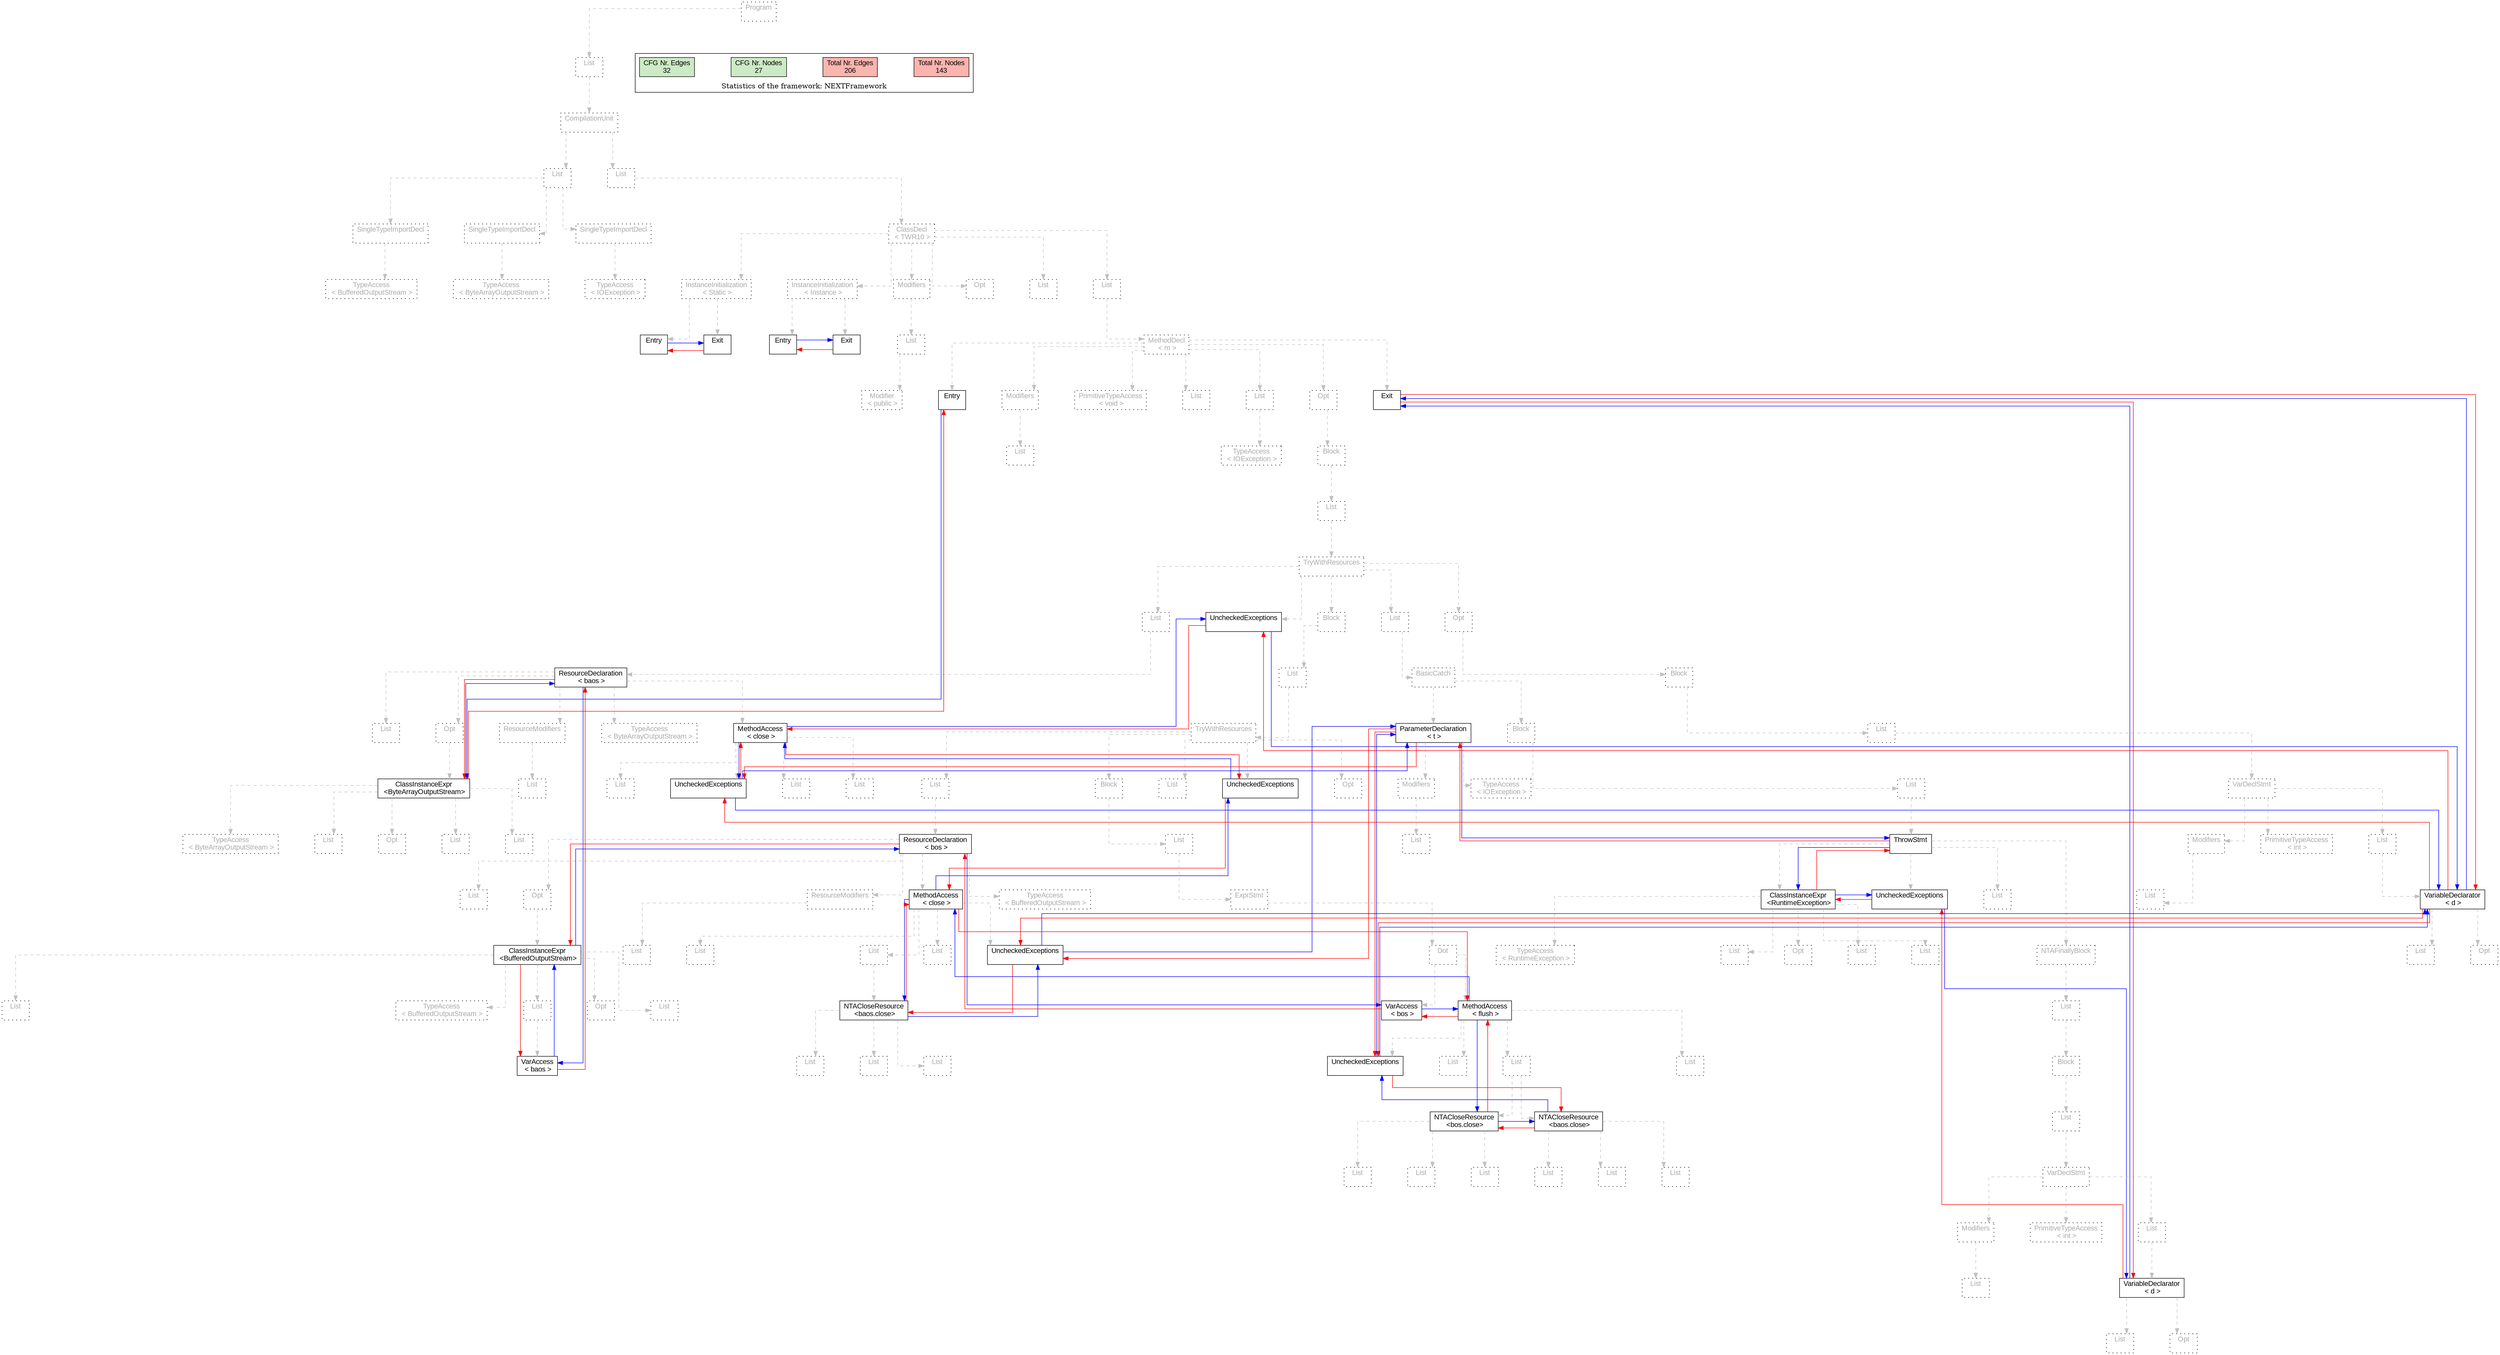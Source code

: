 digraph G {
graph [splines=ortho, nodesep="1", ranksep="1"]
node [shape=rect, fontname=Arial];
{ rank = same; "Program[0]"}
{ rank = same; "List[1]"}
{ rank = same; "CompilationUnit[2]"}
{ rank = same; "List[3]"; "List[10]"}
{ rank = same; "SingleTypeImportDecl[4]"; "SingleTypeImportDecl[6]"; "SingleTypeImportDecl[8]"; "ClassDecl[11]"}
{ rank = same; "TypeAccess[5]"; "TypeAccess[7]"; "TypeAccess[9]"; "Modifiers[28]"; "Opt[31]"; "List[32]"; "List[33]"; "InstanceInitialization[12]"; "InstanceInitialization[20]"}
{ rank = same; "List[29]"; "MethodDecl[34]"; "Entry[13]"; "Exit[14]"; "Entry[21]"; "Exit[22]"}
{ rank = same; "Modifier[30]"; "Entry[35]"; "Modifiers[36]"; "PrimitiveTypeAccess[38]"; "List[39]"; "List[40]"; "Opt[42]"; "Exit[43]"}
{ rank = same; "List[37]"; "TypeAccess[41]"; "Block[43]"}
{ rank = same; "List[44]"}
{ rank = same; "TryWithResources[45]"}
{ rank = same; "List[46]"; "Block[64]"; "List[111]"; "Opt[141]"; "UncheckedExceptions[152]"}
{ rank = same; "ResourceDeclaration[47]"; "List[65]"; "BasicCatch[112]"; "Block[142]"}
{ rank = same; "List[53]"; "Opt[54]"; "ResourceModifiers[61]"; "TypeAccess[63]"; "MethodAccess[48]"; "TryWithResources[66]"; "ParameterDeclaration[113]"; "Block[117]"; "List[143]"}
{ rank = same; "ClassInstanceExpr[55]"; "List[62]"; "List[50]"; "List[51]"; "List[52]"; "UncheckedExceptions[49]"; "List[67]"; "Block[90]"; "List[108]"; "Opt[109]"; "UncheckedExceptions[110]"; "Modifiers[114]"; "TypeAccess[116]"; "List[118]"; "VarDeclStmt[144]"}
{ rank = same; "TypeAccess[56]"; "List[57]"; "Opt[58]"; "List[59]"; "List[60]"; "ResourceDeclaration[68]"; "List[91]"; "List[115]"; "ThrowStmt[119]"; "Modifiers[145]"; "PrimitiveTypeAccess[147]"; "List[148]"}
{ rank = same; "ClassInstanceExpr[80]"; "List[88]"; "List[71]"; "List[72]"; "List[77]"; "UncheckedExceptions[70]"; "Dot[93]"; "TypeAccess[122]"; "List[123]"; "Opt[124]"; "List[125]"; "List[126]"; "NTAFinallyBlock[128]"; "List[150]"; "Opt[151]"}
{ rank = same; "List[78]"; "Opt[79]"; "ResourceModifiers[87]"; "TypeAccess[89]"; "MethodAccess[69]"; "ExprStmt[92]"; "ClassInstanceExpr[121]"; "UncheckedExceptions[120]"; "List[140]"; "List[146]"; "VariableDeclarator[149]"}
{ rank = same; "VarAccess[83]"; "List[74]"; "List[75]"; "List[76]"; "List[97]"; "List[98]"; "List[107]"; "UncheckedExceptions[96]"; "Block[130]"}
{ rank = same; "TypeAccess[81]"; "List[82]"; "Opt[84]"; "List[85]"; "List[86]"; "NTACloseResource[73]"; "VarAccess[94]"; "MethodAccess[95]"; "List[129]"}
{ rank = same; "List[100]"; "List[101]"; "List[102]"; "List[104]"; "List[105]"; "List[106]"; "VarDeclStmt[132]"}
{ rank = same; "NTACloseResource[99]"; "NTACloseResource[103]"; "List[131]"}
{ rank = same; "List[134]"; "VariableDeclarator[137]"}
{ rank = same; "Modifiers[133]"; "PrimitiveTypeAccess[135]"; "List[136]"}
{ rank = same; "List[138]"; "Opt[139]"}
"Program[0]" [label="Program\n ", style= dotted   fillcolor="#eeeeee" fontcolor="#aaaaaa"  ]
"List[1]" [label="List\n ", style= dotted   fillcolor="#eeeeee" fontcolor="#aaaaaa"  ]
"CompilationUnit[2]" [label="CompilationUnit\n ", style= dotted   fillcolor="#eeeeee" fontcolor="#aaaaaa"  ]
"List[3]" [label="List\n ", style= dotted   fillcolor="#eeeeee" fontcolor="#aaaaaa"  ]
"SingleTypeImportDecl[4]" [label="SingleTypeImportDecl\n ", style= dotted   fillcolor="#eeeeee" fontcolor="#aaaaaa"  ]
"TypeAccess[5]" [label="TypeAccess\n < BufferedOutputStream >", style= dotted   fillcolor="#eeeeee" fontcolor="#aaaaaa"  ]
"SingleTypeImportDecl[6]" [label="SingleTypeImportDecl\n ", style= dotted   fillcolor="#eeeeee" fontcolor="#aaaaaa"  ]
"TypeAccess[7]" [label="TypeAccess\n < ByteArrayOutputStream >", style= dotted   fillcolor="#eeeeee" fontcolor="#aaaaaa"  ]
"SingleTypeImportDecl[8]" [label="SingleTypeImportDecl\n ", style= dotted   fillcolor="#eeeeee" fontcolor="#aaaaaa"  ]
"TypeAccess[9]" [label="TypeAccess\n < IOException >", style= dotted   fillcolor="#eeeeee" fontcolor="#aaaaaa"  ]
"List[10]" [label="List\n ", style= dotted   fillcolor="#eeeeee" fontcolor="#aaaaaa"  ]
"ClassDecl[11]" [label="ClassDecl\n < TWR10 >", style= dotted   fillcolor="#eeeeee" fontcolor="#aaaaaa"  ]
"Modifiers[28]" [label="Modifiers\n ", style= dotted   fillcolor="#eeeeee" fontcolor="#aaaaaa"  ]
"List[29]" [label="List\n ", style= dotted   fillcolor="#eeeeee" fontcolor="#aaaaaa"  ]
"Modifier[30]" [label="Modifier\n < public >", style= dotted   fillcolor="#eeeeee" fontcolor="#aaaaaa"  ]
"Opt[31]" [label="Opt\n ", style= dotted   fillcolor="#eeeeee" fontcolor="#aaaaaa"  ]
"List[32]" [label="List\n ", style= dotted   fillcolor="#eeeeee" fontcolor="#aaaaaa"  ]
"List[33]" [label="List\n ", style= dotted   fillcolor="#eeeeee" fontcolor="#aaaaaa"  ]
"MethodDecl[34]" [label="MethodDecl\n < m >", style= dotted   fillcolor="#eeeeee" fontcolor="#aaaaaa"  ]
"Entry[35]" [label="Entry\n ", fillcolor=white   style=filled  ]
"Modifiers[36]" [label="Modifiers\n ", style= dotted   fillcolor="#eeeeee" fontcolor="#aaaaaa"  ]
"List[37]" [label="List\n ", style= dotted   fillcolor="#eeeeee" fontcolor="#aaaaaa"  ]
"PrimitiveTypeAccess[38]" [label="PrimitiveTypeAccess\n < void >", style= dotted   fillcolor="#eeeeee" fontcolor="#aaaaaa"  ]
"List[39]" [label="List\n ", style= dotted   fillcolor="#eeeeee" fontcolor="#aaaaaa"  ]
"List[40]" [label="List\n ", style= dotted   fillcolor="#eeeeee" fontcolor="#aaaaaa"  ]
"TypeAccess[41]" [label="TypeAccess\n < IOException >", style= dotted   fillcolor="#eeeeee" fontcolor="#aaaaaa"  ]
"Opt[42]" [label="Opt\n ", style= dotted   fillcolor="#eeeeee" fontcolor="#aaaaaa"  ]
"Block[43]" [label="Block\n ", style= dotted   fillcolor="#eeeeee" fontcolor="#aaaaaa"  ]
"List[44]" [label="List\n ", style= dotted   fillcolor="#eeeeee" fontcolor="#aaaaaa"  ]
"TryWithResources[45]" [label="TryWithResources\n ", style= dotted   fillcolor="#eeeeee" fontcolor="#aaaaaa"  ]
"List[46]" [label="List\n ", style= dotted   fillcolor="#eeeeee" fontcolor="#aaaaaa"  ]
"ResourceDeclaration[47]" [label="ResourceDeclaration\n < baos >", fillcolor=white   style=filled  ]
"List[53]" [label="List\n ", style= dotted   fillcolor="#eeeeee" fontcolor="#aaaaaa"  ]
"Opt[54]" [label="Opt\n ", style= dotted   fillcolor="#eeeeee" fontcolor="#aaaaaa"  ]
"ClassInstanceExpr[55]" [label="ClassInstanceExpr\n <ByteArrayOutputStream>", fillcolor=white   style=filled  ]
"TypeAccess[56]" [label="TypeAccess\n < ByteArrayOutputStream >", style= dotted   fillcolor="#eeeeee" fontcolor="#aaaaaa"  ]
"List[57]" [label="List\n ", style= dotted   fillcolor="#eeeeee" fontcolor="#aaaaaa"  ]
"Opt[58]" [label="Opt\n ", style= dotted   fillcolor="#eeeeee" fontcolor="#aaaaaa"  ]
"List[59]" [label="List\n ", style= dotted   fillcolor="#eeeeee" fontcolor="#aaaaaa"  ]
"List[60]" [label="List\n ", style= dotted   fillcolor="#eeeeee" fontcolor="#aaaaaa"  ]
"ResourceModifiers[61]" [label="ResourceModifiers\n ", style= dotted   fillcolor="#eeeeee" fontcolor="#aaaaaa"  ]
"List[62]" [label="List\n ", style= dotted   fillcolor="#eeeeee" fontcolor="#aaaaaa"  ]
"TypeAccess[63]" [label="TypeAccess\n < ByteArrayOutputStream >", style= dotted   fillcolor="#eeeeee" fontcolor="#aaaaaa"  ]
"MethodAccess[48]" [label="MethodAccess\n < close >", fillcolor=white   style=filled  ]
"List[50]" [label="List\n ", style= dotted   fillcolor="#eeeeee" fontcolor="#aaaaaa"  ]
"List[51]" [label="List\n ", style= dotted   fillcolor="#eeeeee" fontcolor="#aaaaaa"  ]
"List[52]" [label="List\n ", style= dotted   fillcolor="#eeeeee" fontcolor="#aaaaaa"  ]
"UncheckedExceptions[49]" [label="UncheckedExceptions\n ", fillcolor=white   style=filled  ]
"Block[64]" [label="Block\n ", style= dotted   fillcolor="#eeeeee" fontcolor="#aaaaaa"  ]
"List[65]" [label="List\n ", style= dotted   fillcolor="#eeeeee" fontcolor="#aaaaaa"  ]
"TryWithResources[66]" [label="TryWithResources\n ", style= dotted   fillcolor="#eeeeee" fontcolor="#aaaaaa"  ]
"List[67]" [label="List\n ", style= dotted   fillcolor="#eeeeee" fontcolor="#aaaaaa"  ]
"ResourceDeclaration[68]" [label="ResourceDeclaration\n < bos >", fillcolor=white   style=filled  ]
"List[78]" [label="List\n ", style= dotted   fillcolor="#eeeeee" fontcolor="#aaaaaa"  ]
"Opt[79]" [label="Opt\n ", style= dotted   fillcolor="#eeeeee" fontcolor="#aaaaaa"  ]
"ClassInstanceExpr[80]" [label="ClassInstanceExpr\n <BufferedOutputStream>", fillcolor=white   style=filled  ]
"TypeAccess[81]" [label="TypeAccess\n < BufferedOutputStream >", style= dotted   fillcolor="#eeeeee" fontcolor="#aaaaaa"  ]
"List[82]" [label="List\n ", style= dotted   fillcolor="#eeeeee" fontcolor="#aaaaaa"  ]
"VarAccess[83]" [label="VarAccess\n < baos >", fillcolor=white   style=filled  ]
"Opt[84]" [label="Opt\n ", style= dotted   fillcolor="#eeeeee" fontcolor="#aaaaaa"  ]
"List[85]" [label="List\n ", style= dotted   fillcolor="#eeeeee" fontcolor="#aaaaaa"  ]
"List[86]" [label="List\n ", style= dotted   fillcolor="#eeeeee" fontcolor="#aaaaaa"  ]
"ResourceModifiers[87]" [label="ResourceModifiers\n ", style= dotted   fillcolor="#eeeeee" fontcolor="#aaaaaa"  ]
"List[88]" [label="List\n ", style= dotted   fillcolor="#eeeeee" fontcolor="#aaaaaa"  ]
"TypeAccess[89]" [label="TypeAccess\n < BufferedOutputStream >", style= dotted   fillcolor="#eeeeee" fontcolor="#aaaaaa"  ]
"MethodAccess[69]" [label="MethodAccess\n < close >", fillcolor=white   style=filled  ]
"List[71]" [label="List\n ", style= dotted   fillcolor="#eeeeee" fontcolor="#aaaaaa"  ]
"List[72]" [label="List\n ", style= dotted   fillcolor="#eeeeee" fontcolor="#aaaaaa"  ]
"NTACloseResource[73]" [label="NTACloseResource\n <baos.close>", fillcolor=white   style=filled  ]
"List[74]" [label="List\n ", style= dotted   fillcolor="#eeeeee" fontcolor="#aaaaaa"  ]
"List[75]" [label="List\n ", style= dotted   fillcolor="#eeeeee" fontcolor="#aaaaaa"  ]
"List[76]" [label="List\n ", style= dotted   fillcolor="#eeeeee" fontcolor="#aaaaaa"  ]
"List[77]" [label="List\n ", style= dotted   fillcolor="#eeeeee" fontcolor="#aaaaaa"  ]
"UncheckedExceptions[70]" [label="UncheckedExceptions\n ", fillcolor=white   style=filled  ]
"Block[90]" [label="Block\n ", style= dotted   fillcolor="#eeeeee" fontcolor="#aaaaaa"  ]
"List[91]" [label="List\n ", style= dotted   fillcolor="#eeeeee" fontcolor="#aaaaaa"  ]
"ExprStmt[92]" [label="ExprStmt\n ", style= dotted   fillcolor="#eeeeee" fontcolor="#aaaaaa"  ]
"Dot[93]" [label="Dot\n ", style= dotted   fillcolor="#eeeeee" fontcolor="#aaaaaa"  ]
"VarAccess[94]" [label="VarAccess\n < bos >", fillcolor=white   style=filled  ]
"MethodAccess[95]" [label="MethodAccess\n < flush >", fillcolor=white   style=filled  ]
"List[97]" [label="List\n ", style= dotted   fillcolor="#eeeeee" fontcolor="#aaaaaa"  ]
"List[98]" [label="List\n ", style= dotted   fillcolor="#eeeeee" fontcolor="#aaaaaa"  ]
"NTACloseResource[99]" [label="NTACloseResource\n <bos.close>", fillcolor=white   style=filled  ]
"List[100]" [label="List\n ", style= dotted   fillcolor="#eeeeee" fontcolor="#aaaaaa"  ]
"List[101]" [label="List\n ", style= dotted   fillcolor="#eeeeee" fontcolor="#aaaaaa"  ]
"List[102]" [label="List\n ", style= dotted   fillcolor="#eeeeee" fontcolor="#aaaaaa"  ]
"NTACloseResource[103]" [label="NTACloseResource\n <baos.close>", fillcolor=white   style=filled  ]
"List[104]" [label="List\n ", style= dotted   fillcolor="#eeeeee" fontcolor="#aaaaaa"  ]
"List[105]" [label="List\n ", style= dotted   fillcolor="#eeeeee" fontcolor="#aaaaaa"  ]
"List[106]" [label="List\n ", style= dotted   fillcolor="#eeeeee" fontcolor="#aaaaaa"  ]
"List[107]" [label="List\n ", style= dotted   fillcolor="#eeeeee" fontcolor="#aaaaaa"  ]
"UncheckedExceptions[96]" [label="UncheckedExceptions\n ", fillcolor=white   style=filled  ]
"List[108]" [label="List\n ", style= dotted   fillcolor="#eeeeee" fontcolor="#aaaaaa"  ]
"Opt[109]" [label="Opt\n ", style= dotted   fillcolor="#eeeeee" fontcolor="#aaaaaa"  ]
"UncheckedExceptions[110]" [label="UncheckedExceptions\n ", fillcolor=white   style=filled  ]
"List[111]" [label="List\n ", style= dotted   fillcolor="#eeeeee" fontcolor="#aaaaaa"  ]
"BasicCatch[112]" [label="BasicCatch\n ", style= dotted   fillcolor="#eeeeee" fontcolor="#aaaaaa"  ]
"ParameterDeclaration[113]" [label="ParameterDeclaration\n < t >", fillcolor=white   style=filled  ]
"Modifiers[114]" [label="Modifiers\n ", style= dotted   fillcolor="#eeeeee" fontcolor="#aaaaaa"  ]
"List[115]" [label="List\n ", style= dotted   fillcolor="#eeeeee" fontcolor="#aaaaaa"  ]
"TypeAccess[116]" [label="TypeAccess\n < IOException >", style= dotted   fillcolor="#eeeeee" fontcolor="#aaaaaa"  ]
"Block[117]" [label="Block\n ", style= dotted   fillcolor="#eeeeee" fontcolor="#aaaaaa"  ]
"List[118]" [label="List\n ", style= dotted   fillcolor="#eeeeee" fontcolor="#aaaaaa"  ]
"ThrowStmt[119]" [label="ThrowStmt\n ", fillcolor=white   style=filled  ]
"ClassInstanceExpr[121]" [label="ClassInstanceExpr\n <RuntimeException>", fillcolor=white   style=filled  ]
"TypeAccess[122]" [label="TypeAccess\n < RuntimeException >", style= dotted   fillcolor="#eeeeee" fontcolor="#aaaaaa"  ]
"List[123]" [label="List\n ", style= dotted   fillcolor="#eeeeee" fontcolor="#aaaaaa"  ]
"Opt[124]" [label="Opt\n ", style= dotted   fillcolor="#eeeeee" fontcolor="#aaaaaa"  ]
"List[125]" [label="List\n ", style= dotted   fillcolor="#eeeeee" fontcolor="#aaaaaa"  ]
"List[126]" [label="List\n ", style= dotted   fillcolor="#eeeeee" fontcolor="#aaaaaa"  ]
"NTAFinallyBlock[128]" [label="NTAFinallyBlock\n ", style= dotted   fillcolor="#eeeeee" fontcolor="#aaaaaa"  ]
"List[129]" [label="List\n ", style= dotted   fillcolor="#eeeeee" fontcolor="#aaaaaa"  ]
"Block[130]" [label="Block\n ", style= dotted   fillcolor="#eeeeee" fontcolor="#aaaaaa"  ]
"List[131]" [label="List\n ", style= dotted   fillcolor="#eeeeee" fontcolor="#aaaaaa"  ]
"VarDeclStmt[132]" [label="VarDeclStmt\n ", style= dotted   fillcolor="#eeeeee" fontcolor="#aaaaaa"  ]
"Modifiers[133]" [label="Modifiers\n ", style= dotted   fillcolor="#eeeeee" fontcolor="#aaaaaa"  ]
"List[134]" [label="List\n ", style= dotted   fillcolor="#eeeeee" fontcolor="#aaaaaa"  ]
"PrimitiveTypeAccess[135]" [label="PrimitiveTypeAccess\n < int >", style= dotted   fillcolor="#eeeeee" fontcolor="#aaaaaa"  ]
"List[136]" [label="List\n ", style= dotted   fillcolor="#eeeeee" fontcolor="#aaaaaa"  ]
"VariableDeclarator[137]" [label="VariableDeclarator\n < d >", fillcolor=white   style=filled  ]
"List[138]" [label="List\n ", style= dotted   fillcolor="#eeeeee" fontcolor="#aaaaaa"  ]
"Opt[139]" [label="Opt\n ", style= dotted   fillcolor="#eeeeee" fontcolor="#aaaaaa"  ]
"UncheckedExceptions[120]" [label="UncheckedExceptions\n ", fillcolor=white   style=filled  ]
"List[140]" [label="List\n ", style= dotted   fillcolor="#eeeeee" fontcolor="#aaaaaa"  ]
"Opt[141]" [label="Opt\n ", style= dotted   fillcolor="#eeeeee" fontcolor="#aaaaaa"  ]
"Block[142]" [label="Block\n ", style= dotted   fillcolor="#eeeeee" fontcolor="#aaaaaa"  ]
"List[143]" [label="List\n ", style= dotted   fillcolor="#eeeeee" fontcolor="#aaaaaa"  ]
"VarDeclStmt[144]" [label="VarDeclStmt\n ", style= dotted   fillcolor="#eeeeee" fontcolor="#aaaaaa"  ]
"Modifiers[145]" [label="Modifiers\n ", style= dotted   fillcolor="#eeeeee" fontcolor="#aaaaaa"  ]
"List[146]" [label="List\n ", style= dotted   fillcolor="#eeeeee" fontcolor="#aaaaaa"  ]
"PrimitiveTypeAccess[147]" [label="PrimitiveTypeAccess\n < int >", style= dotted   fillcolor="#eeeeee" fontcolor="#aaaaaa"  ]
"List[148]" [label="List\n ", style= dotted   fillcolor="#eeeeee" fontcolor="#aaaaaa"  ]
"VariableDeclarator[149]" [label="VariableDeclarator\n < d >", fillcolor=white   style=filled  ]
"List[150]" [label="List\n ", style= dotted   fillcolor="#eeeeee" fontcolor="#aaaaaa"  ]
"Opt[151]" [label="Opt\n ", style= dotted   fillcolor="#eeeeee" fontcolor="#aaaaaa"  ]
"UncheckedExceptions[152]" [label="UncheckedExceptions\n ", fillcolor=white   style=filled  ]
"Exit[43]" [label="Exit\n ", fillcolor=white   style=filled  ]
"InstanceInitialization[12]" [label="InstanceInitialization\n < Instance >", style= dotted   fillcolor="#eeeeee" fontcolor="#aaaaaa"  ]
"Entry[13]" [label="Entry\n ", fillcolor=white   style=filled  ]
"Exit[14]" [label="Exit\n ", fillcolor=white   style=filled  ]
"InstanceInitialization[20]" [label="InstanceInitialization\n < Static >", style= dotted   fillcolor="#eeeeee" fontcolor="#aaaaaa"  ]
"Entry[21]" [label="Entry\n ", fillcolor=white   style=filled  ]
"Exit[22]" [label="Exit\n ", fillcolor=white   style=filled  ]
"SingleTypeImportDecl[4]" -> "TypeAccess[5]" [style=dashed, color=gray]
"List[3]" -> "SingleTypeImportDecl[4]" [style=dashed, color=gray]
"SingleTypeImportDecl[6]" -> "TypeAccess[7]" [style=dashed, color=gray]
"List[3]" -> "SingleTypeImportDecl[6]" [style=dashed, color=gray]
"SingleTypeImportDecl[8]" -> "TypeAccess[9]" [style=dashed, color=gray]
"List[3]" -> "SingleTypeImportDecl[8]" [style=dashed, color=gray]
"CompilationUnit[2]" -> "List[3]" [style=dashed, color=gray]
"List[29]" -> "Modifier[30]" [style=dashed, color=gray]
"Modifiers[28]" -> "List[29]" [style=dashed, color=gray]
"ClassDecl[11]" -> "Modifiers[28]" [style=dashed, color=gray]
"ClassDecl[11]" -> "Opt[31]" [style=dashed, color=gray]
"ClassDecl[11]" -> "List[32]" [style=dashed, color=gray]
"MethodDecl[34]" -> "Entry[35]" [style=dashed, color=gray]
"Modifiers[36]" -> "List[37]" [style=dashed, color=gray]
"MethodDecl[34]" -> "Modifiers[36]" [style=dashed, color=gray]
"MethodDecl[34]" -> "PrimitiveTypeAccess[38]" [style=dashed, color=gray]
"MethodDecl[34]" -> "List[39]" [style=dashed, color=gray]
"List[40]" -> "TypeAccess[41]" [style=dashed, color=gray]
"MethodDecl[34]" -> "List[40]" [style=dashed, color=gray]
"ResourceDeclaration[47]" -> "List[53]" [style=dashed, color=gray]
"ClassInstanceExpr[55]" -> "TypeAccess[56]" [style=dashed, color=gray]
"ClassInstanceExpr[55]" -> "List[57]" [style=dashed, color=gray]
"ClassInstanceExpr[55]" -> "Opt[58]" [style=dashed, color=gray]
"ClassInstanceExpr[55]" -> "List[59]" [style=dashed, color=gray]
"ClassInstanceExpr[55]" -> "List[60]" [style=dashed, color=gray]
"Opt[54]" -> "ClassInstanceExpr[55]" [style=dashed, color=gray]
"ResourceDeclaration[47]" -> "Opt[54]" [style=dashed, color=gray]
"ResourceModifiers[61]" -> "List[62]" [style=dashed, color=gray]
"ResourceDeclaration[47]" -> "ResourceModifiers[61]" [style=dashed, color=gray]
"ResourceDeclaration[47]" -> "TypeAccess[63]" [style=dashed, color=gray]
"MethodAccess[48]" -> "List[50]" [style=dashed, color=gray]
"MethodAccess[48]" -> "List[51]" [style=dashed, color=gray]
"MethodAccess[48]" -> "List[52]" [style=dashed, color=gray]
"MethodAccess[48]" -> "UncheckedExceptions[49]" [style=dashed, color=gray]
"ResourceDeclaration[47]" -> "MethodAccess[48]" [style=dashed, color=gray]
"List[46]" -> "ResourceDeclaration[47]" [style=dashed, color=gray]
"TryWithResources[45]" -> "List[46]" [style=dashed, color=gray]
"ResourceDeclaration[68]" -> "List[78]" [style=dashed, color=gray]
"ClassInstanceExpr[80]" -> "TypeAccess[81]" [style=dashed, color=gray]
"List[82]" -> "VarAccess[83]" [style=dashed, color=gray]
"ClassInstanceExpr[80]" -> "List[82]" [style=dashed, color=gray]
"ClassInstanceExpr[80]" -> "Opt[84]" [style=dashed, color=gray]
"ClassInstanceExpr[80]" -> "List[85]" [style=dashed, color=gray]
"ClassInstanceExpr[80]" -> "List[86]" [style=dashed, color=gray]
"Opt[79]" -> "ClassInstanceExpr[80]" [style=dashed, color=gray]
"ResourceDeclaration[68]" -> "Opt[79]" [style=dashed, color=gray]
"ResourceModifiers[87]" -> "List[88]" [style=dashed, color=gray]
"ResourceDeclaration[68]" -> "ResourceModifiers[87]" [style=dashed, color=gray]
"ResourceDeclaration[68]" -> "TypeAccess[89]" [style=dashed, color=gray]
"MethodAccess[69]" -> "List[71]" [style=dashed, color=gray]
"NTACloseResource[73]" -> "List[74]" [style=dashed, color=gray]
"NTACloseResource[73]" -> "List[75]" [style=dashed, color=gray]
"NTACloseResource[73]" -> "List[76]" [style=dashed, color=gray]
"List[72]" -> "NTACloseResource[73]" [style=dashed, color=gray]
"MethodAccess[69]" -> "List[72]" [style=dashed, color=gray]
"MethodAccess[69]" -> "List[77]" [style=dashed, color=gray]
"MethodAccess[69]" -> "UncheckedExceptions[70]" [style=dashed, color=gray]
"ResourceDeclaration[68]" -> "MethodAccess[69]" [style=dashed, color=gray]
"List[67]" -> "ResourceDeclaration[68]" [style=dashed, color=gray]
"TryWithResources[66]" -> "List[67]" [style=dashed, color=gray]
"Dot[93]" -> "VarAccess[94]" [style=dashed, color=gray]
"MethodAccess[95]" -> "List[97]" [style=dashed, color=gray]
"NTACloseResource[99]" -> "List[100]" [style=dashed, color=gray]
"NTACloseResource[99]" -> "List[101]" [style=dashed, color=gray]
"NTACloseResource[99]" -> "List[102]" [style=dashed, color=gray]
"List[98]" -> "NTACloseResource[99]" [style=dashed, color=gray]
"NTACloseResource[103]" -> "List[104]" [style=dashed, color=gray]
"NTACloseResource[103]" -> "List[105]" [style=dashed, color=gray]
"NTACloseResource[103]" -> "List[106]" [style=dashed, color=gray]
"List[98]" -> "NTACloseResource[103]" [style=dashed, color=gray]
"MethodAccess[95]" -> "List[98]" [style=dashed, color=gray]
"MethodAccess[95]" -> "List[107]" [style=dashed, color=gray]
"MethodAccess[95]" -> "UncheckedExceptions[96]" [style=dashed, color=gray]
"Dot[93]" -> "MethodAccess[95]" [style=dashed, color=gray]
"ExprStmt[92]" -> "Dot[93]" [style=dashed, color=gray]
"List[91]" -> "ExprStmt[92]" [style=dashed, color=gray]
"Block[90]" -> "List[91]" [style=dashed, color=gray]
"TryWithResources[66]" -> "Block[90]" [style=dashed, color=gray]
"TryWithResources[66]" -> "List[108]" [style=dashed, color=gray]
"TryWithResources[66]" -> "Opt[109]" [style=dashed, color=gray]
"TryWithResources[66]" -> "UncheckedExceptions[110]" [style=dashed, color=gray]
"List[65]" -> "TryWithResources[66]" [style=dashed, color=gray]
"Block[64]" -> "List[65]" [style=dashed, color=gray]
"TryWithResources[45]" -> "Block[64]" [style=dashed, color=gray]
"Modifiers[114]" -> "List[115]" [style=dashed, color=gray]
"ParameterDeclaration[113]" -> "Modifiers[114]" [style=dashed, color=gray]
"ParameterDeclaration[113]" -> "TypeAccess[116]" [style=dashed, color=gray]
"BasicCatch[112]" -> "ParameterDeclaration[113]" [style=dashed, color=gray]
"ClassInstanceExpr[121]" -> "TypeAccess[122]" [style=dashed, color=gray]
"ClassInstanceExpr[121]" -> "List[123]" [style=dashed, color=gray]
"ClassInstanceExpr[121]" -> "Opt[124]" [style=dashed, color=gray]
"ClassInstanceExpr[121]" -> "List[125]" [style=dashed, color=gray]
"ClassInstanceExpr[121]" -> "List[126]" [style=dashed, color=gray]
"ThrowStmt[119]" -> "ClassInstanceExpr[121]" [style=dashed, color=gray]
"Modifiers[133]" -> "List[134]" [style=dashed, color=gray]
"VarDeclStmt[132]" -> "Modifiers[133]" [style=dashed, color=gray]
"VarDeclStmt[132]" -> "PrimitiveTypeAccess[135]" [style=dashed, color=gray]
"VariableDeclarator[137]" -> "List[138]" [style=dashed, color=gray]
"VariableDeclarator[137]" -> "Opt[139]" [style=dashed, color=gray]
"List[136]" -> "VariableDeclarator[137]" [style=dashed, color=gray]
"VarDeclStmt[132]" -> "List[136]" [style=dashed, color=gray]
"List[131]" -> "VarDeclStmt[132]" [style=dashed, color=gray]
"Block[130]" -> "List[131]" [style=dashed, color=gray]
"List[129]" -> "Block[130]" [style=dashed, color=gray]
"NTAFinallyBlock[128]" -> "List[129]" [style=dashed, color=gray]
"ThrowStmt[119]" -> "NTAFinallyBlock[128]" [style=dashed, color=gray]
"ThrowStmt[119]" -> "UncheckedExceptions[120]" [style=dashed, color=gray]
"ThrowStmt[119]" -> "List[140]" [style=dashed, color=gray]
"List[118]" -> "ThrowStmt[119]" [style=dashed, color=gray]
"Block[117]" -> "List[118]" [style=dashed, color=gray]
"BasicCatch[112]" -> "Block[117]" [style=dashed, color=gray]
"List[111]" -> "BasicCatch[112]" [style=dashed, color=gray]
"TryWithResources[45]" -> "List[111]" [style=dashed, color=gray]
"Modifiers[145]" -> "List[146]" [style=dashed, color=gray]
"VarDeclStmt[144]" -> "Modifiers[145]" [style=dashed, color=gray]
"VarDeclStmt[144]" -> "PrimitiveTypeAccess[147]" [style=dashed, color=gray]
"VariableDeclarator[149]" -> "List[150]" [style=dashed, color=gray]
"VariableDeclarator[149]" -> "Opt[151]" [style=dashed, color=gray]
"List[148]" -> "VariableDeclarator[149]" [style=dashed, color=gray]
"VarDeclStmt[144]" -> "List[148]" [style=dashed, color=gray]
"List[143]" -> "VarDeclStmt[144]" [style=dashed, color=gray]
"Block[142]" -> "List[143]" [style=dashed, color=gray]
"Opt[141]" -> "Block[142]" [style=dashed, color=gray]
"TryWithResources[45]" -> "Opt[141]" [style=dashed, color=gray]
"TryWithResources[45]" -> "UncheckedExceptions[152]" [style=dashed, color=gray]
"List[44]" -> "TryWithResources[45]" [style=dashed, color=gray]
"Block[43]" -> "List[44]" [style=dashed, color=gray]
"Opt[42]" -> "Block[43]" [style=dashed, color=gray]
"MethodDecl[34]" -> "Opt[42]" [style=dashed, color=gray]
"MethodDecl[34]" -> "Exit[43]" [style=dashed, color=gray]
"List[33]" -> "MethodDecl[34]" [style=dashed, color=gray]
"ClassDecl[11]" -> "List[33]" [style=dashed, color=gray]
"InstanceInitialization[12]" -> "Entry[13]" [style=dashed, color=gray]
"InstanceInitialization[12]" -> "Exit[14]" [style=dashed, color=gray]
"InstanceInitialization[20]" -> "Entry[21]" [style=dashed, color=gray]
"InstanceInitialization[20]" -> "Exit[22]" [style=dashed, color=gray]
"ClassDecl[11]" -> "InstanceInitialization[12]" [style=dashed, color=gray]
"ClassDecl[11]" -> "InstanceInitialization[20]" [style=dashed, color=gray]
"List[10]" -> "ClassDecl[11]" [style=dashed, color=gray]
"CompilationUnit[2]" -> "List[10]" [style=dashed, color=gray]
"List[1]" -> "CompilationUnit[2]" [style=dashed, color=gray]
"Program[0]" -> "List[1]" [style=dashed, color=gray]
"Exit[22]" -> "Entry[21]" [color=red, constraint=false]
"Entry[21]" -> "Exit[22]" [color=blue, constraint=false, xlabel=" "] 
"Exit[14]" -> "Entry[13]" [color=red, constraint=false]
"Entry[13]" -> "Exit[14]" [color=blue, constraint=false, xlabel=" "] 
"Exit[43]" -> "VariableDeclarator[137]" [color=red, constraint=false]
"Exit[43]" -> "VariableDeclarator[149]" [color=red, constraint=false]
"VariableDeclarator[149]" -> "Exit[43]" [color=blue, constraint=false, xlabel=" "] 
"VariableDeclarator[149]" -> "UncheckedExceptions[152]" [color=red, constraint=false]
"VariableDeclarator[149]" -> "UncheckedExceptions[49]" [color=red, constraint=false]
"VariableDeclarator[149]" -> "UncheckedExceptions[70]" [color=red, constraint=false]
"VariableDeclarator[149]" -> "UncheckedExceptions[96]" [color=red, constraint=false]
"UncheckedExceptions[152]" -> "VariableDeclarator[149]" [color=blue, constraint=false, xlabel=" "] 
"UncheckedExceptions[152]" -> "MethodAccess[48]" [color=red, constraint=false]
"VariableDeclarator[137]" -> "Exit[43]" [color=blue, constraint=false, xlabel=" "] 
"VariableDeclarator[137]" -> "UncheckedExceptions[120]" [color=red, constraint=false]
"UncheckedExceptions[120]" -> "VariableDeclarator[137]" [color=blue, constraint=false, xlabel=" "] 
"UncheckedExceptions[120]" -> "ClassInstanceExpr[121]" [color=red, constraint=false]
"ClassInstanceExpr[121]" -> "UncheckedExceptions[120]" [color=blue, constraint=false, xlabel=" "] 
"ClassInstanceExpr[121]" -> "ThrowStmt[119]" [color=red, constraint=false]
"ThrowStmt[119]" -> "ClassInstanceExpr[121]" [color=blue, constraint=false, xlabel=" "] 
"ThrowStmt[119]" -> "ParameterDeclaration[113]" [color=red, constraint=false]
"ParameterDeclaration[113]" -> "ThrowStmt[119]" [color=blue, constraint=false, xlabel=" "] 
"ParameterDeclaration[113]" -> "UncheckedExceptions[49]" [color=red, constraint=false]
"ParameterDeclaration[113]" -> "UncheckedExceptions[70]" [color=red, constraint=false]
"ParameterDeclaration[113]" -> "UncheckedExceptions[96]" [color=red, constraint=false]
"UncheckedExceptions[49]" -> "ParameterDeclaration[113]" [color=blue, constraint=false, xlabel=" "] 
"UncheckedExceptions[49]" -> "VariableDeclarator[149]" [color=blue, constraint=false, xlabel=" "] 
"UncheckedExceptions[49]" -> "MethodAccess[48]" [color=red, constraint=false]
"MethodAccess[48]" -> "UncheckedExceptions[152]" [color=blue, constraint=false, xlabel=" "] 
"MethodAccess[48]" -> "UncheckedExceptions[49]" [color=blue, constraint=false, xlabel=" "] 
"MethodAccess[48]" -> "UncheckedExceptions[110]" [color=red, constraint=false]
"UncheckedExceptions[110]" -> "MethodAccess[48]" [color=blue, constraint=false, xlabel=" "] 
"UncheckedExceptions[110]" -> "MethodAccess[69]" [color=red, constraint=false]
"UncheckedExceptions[70]" -> "ParameterDeclaration[113]" [color=blue, constraint=false, xlabel=" "] 
"UncheckedExceptions[70]" -> "VariableDeclarator[149]" [color=blue, constraint=false, xlabel=" "] 
"UncheckedExceptions[70]" -> "NTACloseResource[73]" [color=red, constraint=false]
"NTACloseResource[73]" -> "UncheckedExceptions[70]" [color=blue, constraint=false, xlabel=" "] 
"NTACloseResource[73]" -> "MethodAccess[69]" [color=red, constraint=false]
"MethodAccess[69]" -> "UncheckedExceptions[110]" [color=blue, constraint=false, xlabel=" "] 
"MethodAccess[69]" -> "NTACloseResource[73]" [color=blue, constraint=false, xlabel=" "] 
"MethodAccess[69]" -> "MethodAccess[95]" [color=red, constraint=false]
"UncheckedExceptions[96]" -> "ParameterDeclaration[113]" [color=blue, constraint=false, xlabel=" "] 
"UncheckedExceptions[96]" -> "VariableDeclarator[149]" [color=blue, constraint=false, xlabel=" "] 
"UncheckedExceptions[96]" -> "NTACloseResource[103]" [color=red, constraint=false]
"NTACloseResource[103]" -> "UncheckedExceptions[96]" [color=blue, constraint=false, xlabel=" "] 
"NTACloseResource[103]" -> "NTACloseResource[99]" [color=red, constraint=false]
"NTACloseResource[99]" -> "NTACloseResource[103]" [color=blue, constraint=false, xlabel=" "] 
"NTACloseResource[99]" -> "MethodAccess[95]" [color=red, constraint=false]
"MethodAccess[95]" -> "MethodAccess[69]" [color=blue, constraint=false, xlabel=" "] 
"MethodAccess[95]" -> "NTACloseResource[99]" [color=blue, constraint=false, xlabel=" "] 
"MethodAccess[95]" -> "VarAccess[94]" [color=red, constraint=false]
"VarAccess[94]" -> "MethodAccess[95]" [color=blue, constraint=false, xlabel=" "] 
"VarAccess[94]" -> "ResourceDeclaration[68]" [color=red, constraint=false]
"ResourceDeclaration[68]" -> "VarAccess[94]" [color=blue, constraint=false, xlabel=" "] 
"ResourceDeclaration[68]" -> "ClassInstanceExpr[80]" [color=red, constraint=false]
"ClassInstanceExpr[80]" -> "ResourceDeclaration[68]" [color=blue, constraint=false, xlabel=" "] 
"ClassInstanceExpr[80]" -> "VarAccess[83]" [color=red, constraint=false]
"VarAccess[83]" -> "ClassInstanceExpr[80]" [color=blue, constraint=false, xlabel=" "] 
"VarAccess[83]" -> "ResourceDeclaration[47]" [color=red, constraint=false]
"ResourceDeclaration[47]" -> "VarAccess[83]" [color=blue, constraint=false, xlabel=" "] 
"ResourceDeclaration[47]" -> "ClassInstanceExpr[55]" [color=red, constraint=false]
"ClassInstanceExpr[55]" -> "ResourceDeclaration[47]" [color=blue, constraint=false, xlabel=" "] 
"ClassInstanceExpr[55]" -> "Entry[35]" [color=red, constraint=false]
"Entry[35]" -> "ClassInstanceExpr[55]" [color=blue, constraint=false, xlabel=" "] 
"List[3]" -> "List[10]" [style=invis]
"SingleTypeImportDecl[4]" -> "SingleTypeImportDecl[6]" -> "SingleTypeImportDecl[8]" [style=invis]
"InstanceInitialization[20]" -> "InstanceInitialization[12]" -> "Modifiers[28]" -> "Opt[31]" -> "List[32]" -> "List[33]" [style=invis]
"Entry[35]" -> "Modifiers[36]" -> "PrimitiveTypeAccess[38]" -> "List[39]" -> "List[40]" -> "Opt[42]" -> "Exit[43]" [style=invis]
"List[46]" -> "Block[64]" -> "List[111]" -> "Opt[141]" [style=invis]
"List[53]" -> "Opt[54]" -> "ResourceModifiers[61]" -> "TypeAccess[63]" [style=invis]
"TypeAccess[56]" -> "List[57]" -> "Opt[58]" [style=invis]
"List[67]" -> "Block[90]" -> "List[108]" -> "Opt[109]" [style=invis]
"List[78]" -> "Opt[79]" -> "ResourceModifiers[87]" -> "TypeAccess[89]" [style=invis]
"TypeAccess[81]" -> "List[82]" -> "Opt[84]" [style=invis]
"VarAccess[94]" -> "MethodAccess[95]" [style=invis]
"NTACloseResource[99]" -> "NTACloseResource[103]" [style=invis]
"ParameterDeclaration[113]" -> "Block[117]" [style=invis]
"Modifiers[114]" -> "TypeAccess[116]" [style=invis]
"TypeAccess[122]" -> "List[123]" -> "Opt[124]" [style=invis]
"Modifiers[133]" -> "PrimitiveTypeAccess[135]" -> "List[136]" [style=invis]
"List[138]" -> "Opt[139]" [style=invis]
"Modifiers[145]" -> "PrimitiveTypeAccess[147]" -> "List[148]" [style=invis]
"List[150]" -> "Opt[151]" [style=invis]
"Entry[13]" -> "Exit[14]" [style=invis]
"Entry[21]" -> "Exit[22]" [style=invis]

subgraph cluster_legend {
{node [style=filled, fillcolor=1, colorscheme="pastel13"]
Nodes [label="Total Nr. Nodes
143", fillcolor=1]
Edges [label="Total Nr. Edges
206", fillcolor=1]
NodesCFG [label="CFG Nr. Nodes
27", fillcolor=3]
EdgesCFG [label="CFG Nr. Edges
32", fillcolor=3]
Nodes-> "Program[0]" -> NodesCFG  [style="invis"]
Edges -> "Program[0]" ->EdgesCFG [style="invis"]}
label = "Statistics of the framework: NEXTFramework"
style="solid"
ranksep=0.05
nodesep=0.01
labelloc = b
len=2
}}